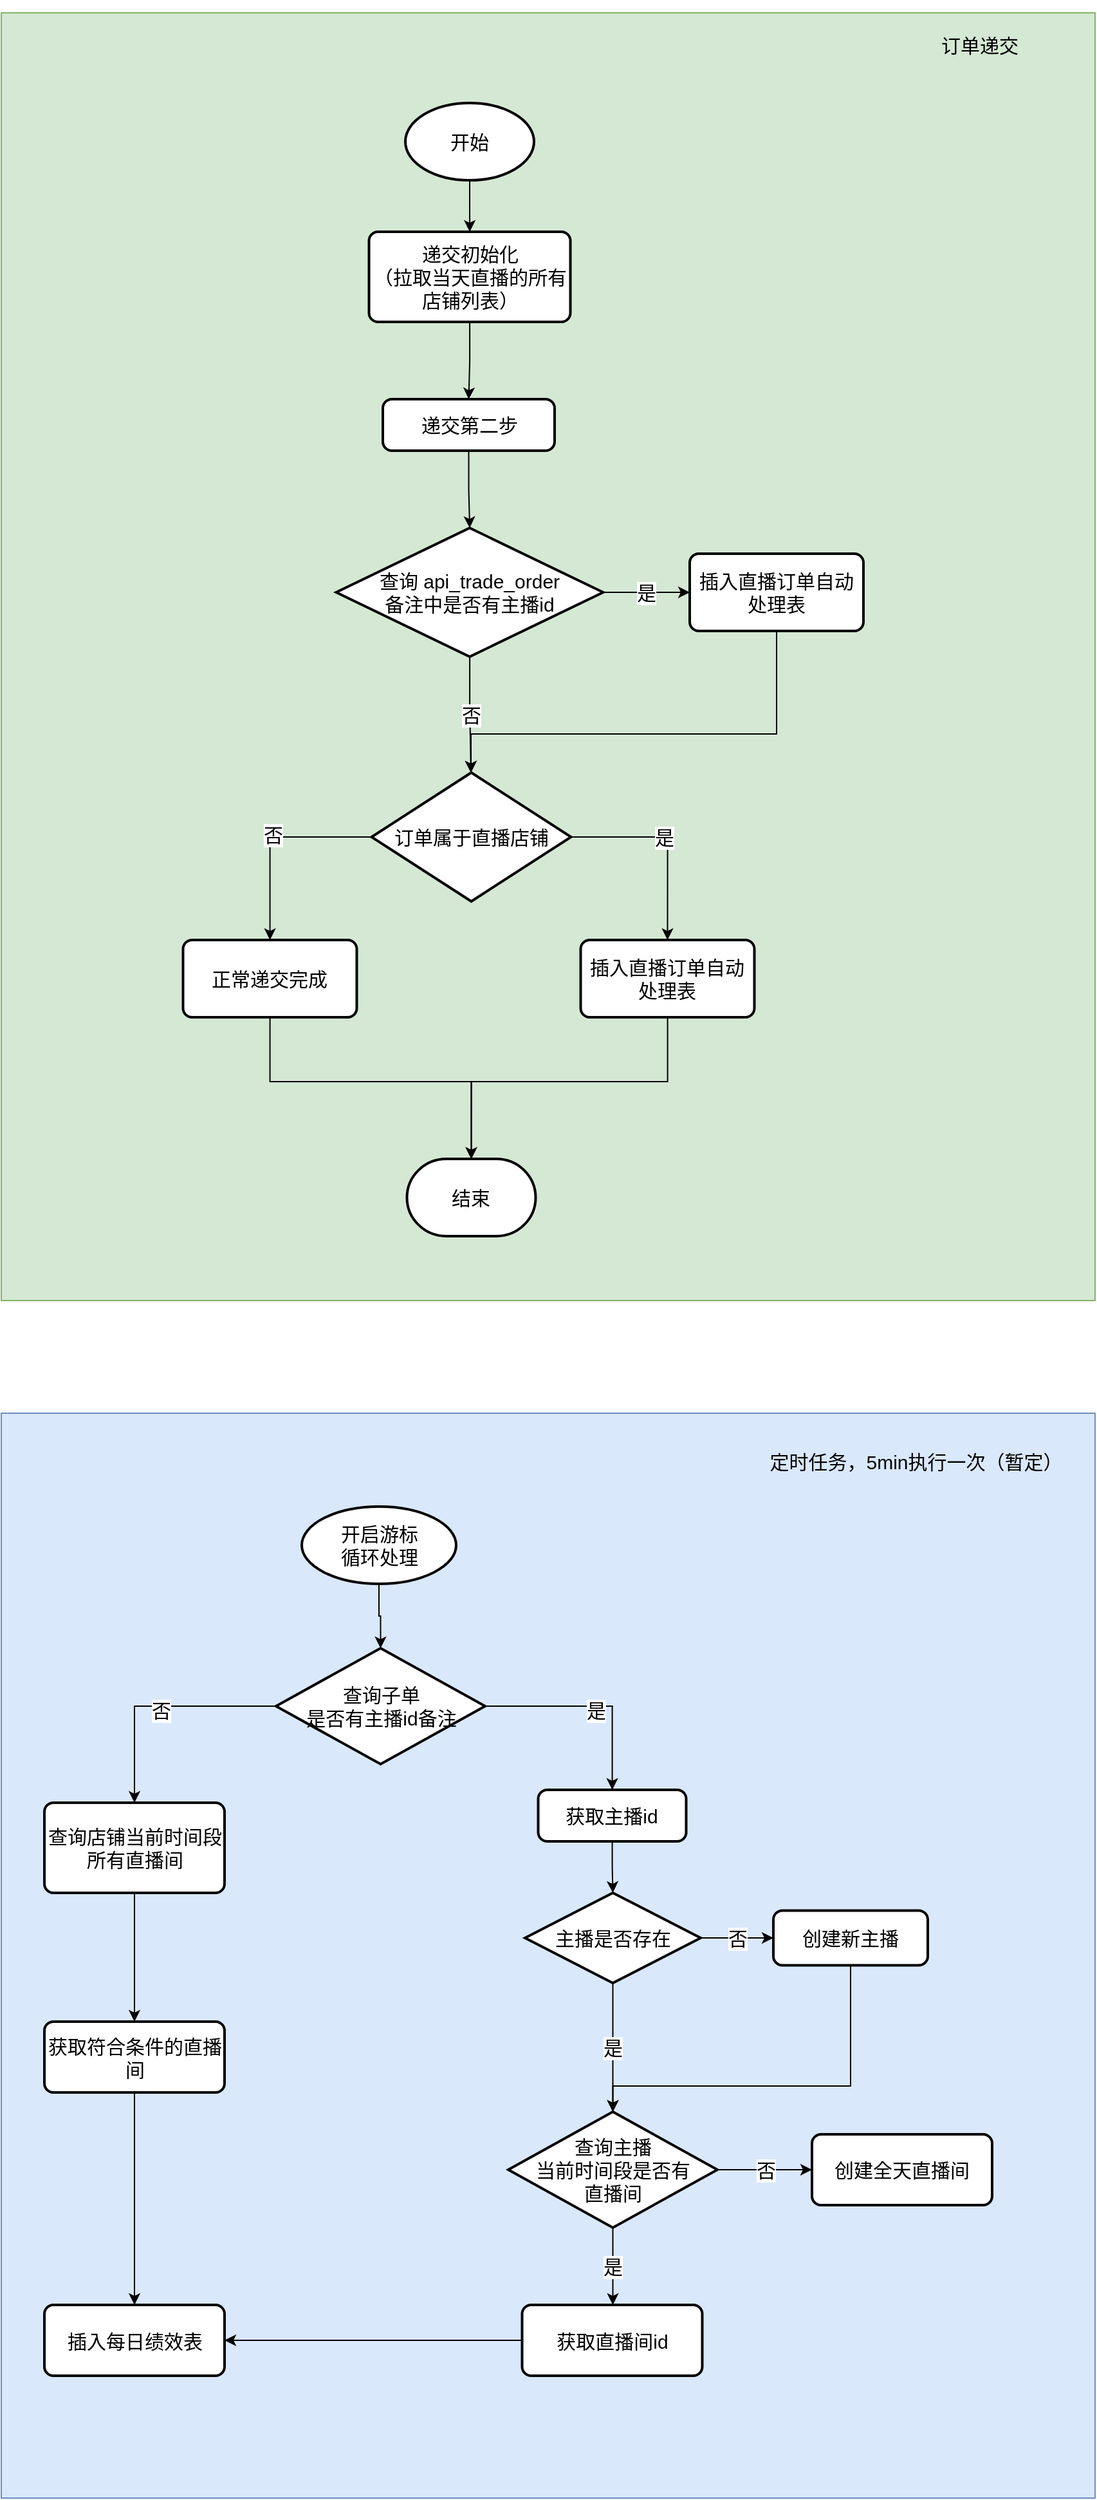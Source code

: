 <mxfile version="17.1.0" type="github">
  <diagram id="m3gFDPZ18lSmyjhxiiTP" name="第 1 页">
    <mxGraphModel dx="1221" dy="2564" grid="1" gridSize="10" guides="1" tooltips="1" connect="1" arrows="1" fold="1" page="1" pageScale="1" pageWidth="1200" pageHeight="1920" math="0" shadow="0">
      <root>
        <mxCell id="0" />
        <mxCell id="1" parent="0" />
        <mxCell id="WvAy2W0lhvSxkWNvfpzA-95" value="" style="whiteSpace=wrap;html=1;fontFamily=Helvetica;fontSize=15;fillColor=#d5e8d4;strokeColor=#82b366;" vertex="1" parent="1">
          <mxGeometry x="160" y="-520" width="850" height="1000" as="geometry" />
        </mxCell>
        <mxCell id="WvAy2W0lhvSxkWNvfpzA-83" value="" style="whiteSpace=wrap;html=1;fontFamily=Helvetica;fontSize=15;fillColor=#dae8fc;strokeColor=#6c8ebf;" vertex="1" parent="1">
          <mxGeometry x="160" y="567.5" width="850" height="842.5" as="geometry" />
        </mxCell>
        <mxCell id="WvAy2W0lhvSxkWNvfpzA-4" value="" style="edgeStyle=orthogonalEdgeStyle;rounded=0;orthogonalLoop=1;jettySize=auto;html=1;fontFamily=Helvetica;fontSize=15;" edge="1" parent="1" source="WvAy2W0lhvSxkWNvfpzA-2" target="WvAy2W0lhvSxkWNvfpzA-3">
          <mxGeometry relative="1" as="geometry" />
        </mxCell>
        <mxCell id="WvAy2W0lhvSxkWNvfpzA-2" value="开始" style="strokeWidth=2;html=1;shape=mxgraph.flowchart.start_1;whiteSpace=wrap;fontFamily=Helvetica;fontSize=15;" vertex="1" parent="1">
          <mxGeometry x="474" y="-450" width="100" height="60" as="geometry" />
        </mxCell>
        <mxCell id="WvAy2W0lhvSxkWNvfpzA-65" value="" style="edgeStyle=orthogonalEdgeStyle;rounded=0;orthogonalLoop=1;jettySize=auto;html=1;fontFamily=Helvetica;fontSize=15;" edge="1" parent="1" source="WvAy2W0lhvSxkWNvfpzA-3" target="WvAy2W0lhvSxkWNvfpzA-5">
          <mxGeometry relative="1" as="geometry" />
        </mxCell>
        <mxCell id="WvAy2W0lhvSxkWNvfpzA-3" value="递交初始化&lt;br style=&quot;font-size: 15px;&quot;&gt;（拉取当天直播的所有店铺列表）" style="rounded=1;whiteSpace=wrap;html=1;absoluteArcSize=1;arcSize=14;strokeWidth=2;fontFamily=Helvetica;fontSize=15;" vertex="1" parent="1">
          <mxGeometry x="445.75" y="-350" width="156.5" height="70" as="geometry" />
        </mxCell>
        <mxCell id="WvAy2W0lhvSxkWNvfpzA-67" value="" style="edgeStyle=orthogonalEdgeStyle;rounded=0;orthogonalLoop=1;jettySize=auto;html=1;fontFamily=Helvetica;fontSize=15;" edge="1" parent="1" source="WvAy2W0lhvSxkWNvfpzA-5" target="WvAy2W0lhvSxkWNvfpzA-66">
          <mxGeometry relative="1" as="geometry" />
        </mxCell>
        <mxCell id="WvAy2W0lhvSxkWNvfpzA-5" value="递交第二步" style="rounded=1;whiteSpace=wrap;html=1;absoluteArcSize=1;arcSize=14;strokeWidth=2;fontFamily=Helvetica;fontSize=15;" vertex="1" parent="1">
          <mxGeometry x="456.5" y="-220" width="133.5" height="40" as="geometry" />
        </mxCell>
        <mxCell id="WvAy2W0lhvSxkWNvfpzA-11" style="edgeStyle=orthogonalEdgeStyle;rounded=0;orthogonalLoop=1;jettySize=auto;html=1;fontFamily=Helvetica;fontSize=15;" edge="1" parent="1" source="WvAy2W0lhvSxkWNvfpzA-7" target="WvAy2W0lhvSxkWNvfpzA-10">
          <mxGeometry relative="1" as="geometry" />
        </mxCell>
        <mxCell id="WvAy2W0lhvSxkWNvfpzA-16" value="否" style="edgeLabel;html=1;align=center;verticalAlign=middle;resizable=0;points=[];fontSize=15;fontFamily=Helvetica;" vertex="1" connectable="0" parent="WvAy2W0lhvSxkWNvfpzA-11">
          <mxGeometry x="-0.023" y="-2" relative="1" as="geometry">
            <mxPoint as="offset" />
          </mxGeometry>
        </mxCell>
        <mxCell id="WvAy2W0lhvSxkWNvfpzA-15" style="edgeStyle=orthogonalEdgeStyle;rounded=0;orthogonalLoop=1;jettySize=auto;html=1;entryX=0.5;entryY=0;entryDx=0;entryDy=0;fontFamily=Helvetica;fontSize=15;" edge="1" parent="1" source="WvAy2W0lhvSxkWNvfpzA-7" target="WvAy2W0lhvSxkWNvfpzA-14">
          <mxGeometry relative="1" as="geometry" />
        </mxCell>
        <mxCell id="WvAy2W0lhvSxkWNvfpzA-17" value="是" style="edgeLabel;html=1;align=center;verticalAlign=middle;resizable=0;points=[];fontSize=15;fontFamily=Helvetica;" vertex="1" connectable="0" parent="WvAy2W0lhvSxkWNvfpzA-15">
          <mxGeometry x="-0.08" relative="1" as="geometry">
            <mxPoint as="offset" />
          </mxGeometry>
        </mxCell>
        <mxCell id="WvAy2W0lhvSxkWNvfpzA-7" value="订单属于直播店铺" style="strokeWidth=2;html=1;shape=mxgraph.flowchart.decision;whiteSpace=wrap;fontFamily=Helvetica;fontSize=15;" vertex="1" parent="1">
          <mxGeometry x="447.75" y="70" width="155" height="100" as="geometry" />
        </mxCell>
        <mxCell id="WvAy2W0lhvSxkWNvfpzA-13" value="" style="edgeStyle=orthogonalEdgeStyle;rounded=0;orthogonalLoop=1;jettySize=auto;html=1;fontFamily=Helvetica;fontSize=15;" edge="1" parent="1" source="WvAy2W0lhvSxkWNvfpzA-10" target="WvAy2W0lhvSxkWNvfpzA-12">
          <mxGeometry relative="1" as="geometry">
            <Array as="points">
              <mxPoint x="369.25" y="310" />
              <mxPoint x="525.25" y="310" />
            </Array>
          </mxGeometry>
        </mxCell>
        <mxCell id="WvAy2W0lhvSxkWNvfpzA-10" value="正常递交完成" style="rounded=1;whiteSpace=wrap;html=1;absoluteArcSize=1;arcSize=14;strokeWidth=2;fontFamily=Helvetica;fontSize=15;" vertex="1" parent="1">
          <mxGeometry x="301.25" y="200" width="135" height="60" as="geometry" />
        </mxCell>
        <mxCell id="WvAy2W0lhvSxkWNvfpzA-12" value="结束" style="strokeWidth=2;html=1;shape=mxgraph.flowchart.terminator;whiteSpace=wrap;fontFamily=Helvetica;fontSize=15;" vertex="1" parent="1">
          <mxGeometry x="475.25" y="370" width="100" height="60" as="geometry" />
        </mxCell>
        <mxCell id="WvAy2W0lhvSxkWNvfpzA-21" style="edgeStyle=orthogonalEdgeStyle;rounded=0;orthogonalLoop=1;jettySize=auto;html=1;entryX=0.5;entryY=0;entryDx=0;entryDy=0;entryPerimeter=0;fontFamily=Helvetica;fontSize=15;" edge="1" parent="1" source="WvAy2W0lhvSxkWNvfpzA-14" target="WvAy2W0lhvSxkWNvfpzA-12">
          <mxGeometry relative="1" as="geometry">
            <Array as="points">
              <mxPoint x="678.25" y="310" />
              <mxPoint x="525.25" y="310" />
            </Array>
          </mxGeometry>
        </mxCell>
        <mxCell id="WvAy2W0lhvSxkWNvfpzA-14" value="插入直播订单自动处理表" style="rounded=1;whiteSpace=wrap;html=1;absoluteArcSize=1;arcSize=14;strokeWidth=2;fontFamily=Helvetica;fontSize=15;" vertex="1" parent="1">
          <mxGeometry x="610.25" y="200" width="135" height="60" as="geometry" />
        </mxCell>
        <mxCell id="WvAy2W0lhvSxkWNvfpzA-23" value="订单递交" style="text;html=1;align=center;verticalAlign=middle;whiteSpace=wrap;rounded=0;fontFamily=Helvetica;fontSize=15;" vertex="1" parent="1">
          <mxGeometry x="850" y="-530" width="140.5" height="70" as="geometry" />
        </mxCell>
        <mxCell id="WvAy2W0lhvSxkWNvfpzA-24" value="定时任务，5min执行一次（暂定）" style="text;html=1;strokeColor=none;fillColor=none;align=center;verticalAlign=middle;whiteSpace=wrap;rounded=0;fontFamily=Helvetica;fontSize=15;" vertex="1" parent="1">
          <mxGeometry x="750.5" y="590" width="240" height="30" as="geometry" />
        </mxCell>
        <mxCell id="WvAy2W0lhvSxkWNvfpzA-35" style="edgeStyle=orthogonalEdgeStyle;rounded=0;orthogonalLoop=1;jettySize=auto;html=1;fontFamily=Helvetica;fontSize=15;" edge="1" parent="1" source="WvAy2W0lhvSxkWNvfpzA-26" target="WvAy2W0lhvSxkWNvfpzA-29">
          <mxGeometry relative="1" as="geometry" />
        </mxCell>
        <mxCell id="WvAy2W0lhvSxkWNvfpzA-37" value="是" style="edgeLabel;html=1;align=center;verticalAlign=middle;resizable=0;points=[];fontSize=15;fontFamily=Helvetica;" vertex="1" connectable="0" parent="WvAy2W0lhvSxkWNvfpzA-35">
          <mxGeometry x="0.042" y="-3" relative="1" as="geometry">
            <mxPoint as="offset" />
          </mxGeometry>
        </mxCell>
        <mxCell id="WvAy2W0lhvSxkWNvfpzA-40" style="edgeStyle=orthogonalEdgeStyle;rounded=0;orthogonalLoop=1;jettySize=auto;html=1;fontFamily=Helvetica;fontSize=15;" edge="1" parent="1" source="WvAy2W0lhvSxkWNvfpzA-26" target="WvAy2W0lhvSxkWNvfpzA-39">
          <mxGeometry relative="1" as="geometry">
            <Array as="points">
              <mxPoint x="263.5" y="795" />
            </Array>
          </mxGeometry>
        </mxCell>
        <mxCell id="WvAy2W0lhvSxkWNvfpzA-41" value="否" style="edgeLabel;html=1;align=center;verticalAlign=middle;resizable=0;points=[];fontSize=15;fontFamily=Helvetica;" vertex="1" connectable="0" parent="WvAy2W0lhvSxkWNvfpzA-40">
          <mxGeometry x="-0.035" y="3" relative="1" as="geometry">
            <mxPoint as="offset" />
          </mxGeometry>
        </mxCell>
        <mxCell id="WvAy2W0lhvSxkWNvfpzA-26" value="查询子单&lt;br&gt;是否有主播id备注" style="strokeWidth=2;html=1;shape=mxgraph.flowchart.decision;whiteSpace=wrap;fontFamily=Helvetica;fontSize=15;" vertex="1" parent="1">
          <mxGeometry x="373.5" y="750" width="162.5" height="90" as="geometry" />
        </mxCell>
        <mxCell id="WvAy2W0lhvSxkWNvfpzA-85" value="" style="edgeStyle=orthogonalEdgeStyle;rounded=0;orthogonalLoop=1;jettySize=auto;html=1;fontFamily=Helvetica;fontSize=15;" edge="1" parent="1" source="WvAy2W0lhvSxkWNvfpzA-29" target="WvAy2W0lhvSxkWNvfpzA-84">
          <mxGeometry relative="1" as="geometry" />
        </mxCell>
        <mxCell id="WvAy2W0lhvSxkWNvfpzA-29" value="获取主播id" style="rounded=1;whiteSpace=wrap;html=1;absoluteArcSize=1;arcSize=14;strokeWidth=2;fontFamily=Helvetica;fontSize=15;" vertex="1" parent="1">
          <mxGeometry x="577.25" y="860" width="115" height="40" as="geometry" />
        </mxCell>
        <mxCell id="WvAy2W0lhvSxkWNvfpzA-31" value="" style="edgeStyle=orthogonalEdgeStyle;rounded=0;orthogonalLoop=1;jettySize=auto;html=1;fontFamily=Helvetica;fontSize=15;" edge="1" parent="1" source="WvAy2W0lhvSxkWNvfpzA-30" target="WvAy2W0lhvSxkWNvfpzA-26">
          <mxGeometry relative="1" as="geometry" />
        </mxCell>
        <mxCell id="WvAy2W0lhvSxkWNvfpzA-30" value="开启游标&lt;br&gt;循环处理" style="strokeWidth=2;html=1;shape=mxgraph.flowchart.start_1;whiteSpace=wrap;fontFamily=Helvetica;fontSize=15;" vertex="1" parent="1">
          <mxGeometry x="393.5" y="640" width="120" height="60" as="geometry" />
        </mxCell>
        <mxCell id="WvAy2W0lhvSxkWNvfpzA-90" value="否" style="edgeStyle=orthogonalEdgeStyle;rounded=0;orthogonalLoop=1;jettySize=auto;html=1;fontFamily=Helvetica;fontSize=15;" edge="1" parent="1" source="WvAy2W0lhvSxkWNvfpzA-38" target="WvAy2W0lhvSxkWNvfpzA-47">
          <mxGeometry relative="1" as="geometry" />
        </mxCell>
        <mxCell id="WvAy2W0lhvSxkWNvfpzA-91" value="是" style="edgeStyle=orthogonalEdgeStyle;rounded=0;orthogonalLoop=1;jettySize=auto;html=1;fontFamily=Helvetica;fontSize=15;" edge="1" parent="1" source="WvAy2W0lhvSxkWNvfpzA-38" target="WvAy2W0lhvSxkWNvfpzA-49">
          <mxGeometry relative="1" as="geometry">
            <Array as="points">
              <mxPoint x="635" y="1220" />
              <mxPoint x="635" y="1220" />
            </Array>
          </mxGeometry>
        </mxCell>
        <mxCell id="WvAy2W0lhvSxkWNvfpzA-38" value="查询主播&lt;br&gt;当前时间段是否有&lt;br&gt;直播间" style="strokeWidth=2;html=1;shape=mxgraph.flowchart.decision;whiteSpace=wrap;fontFamily=Helvetica;fontSize=15;" vertex="1" parent="1">
          <mxGeometry x="554" y="1110" width="162.5" height="90" as="geometry" />
        </mxCell>
        <mxCell id="WvAy2W0lhvSxkWNvfpzA-43" value="" style="edgeStyle=orthogonalEdgeStyle;rounded=0;orthogonalLoop=1;jettySize=auto;html=1;fontFamily=Helvetica;fontSize=15;" edge="1" parent="1" source="WvAy2W0lhvSxkWNvfpzA-39" target="WvAy2W0lhvSxkWNvfpzA-42">
          <mxGeometry relative="1" as="geometry" />
        </mxCell>
        <mxCell id="WvAy2W0lhvSxkWNvfpzA-39" value="查询店铺当前时间段所有直播间" style="rounded=1;whiteSpace=wrap;html=1;absoluteArcSize=1;arcSize=14;strokeWidth=2;fontFamily=Helvetica;fontSize=15;" vertex="1" parent="1">
          <mxGeometry x="193.5" y="870" width="140" height="70" as="geometry" />
        </mxCell>
        <mxCell id="WvAy2W0lhvSxkWNvfpzA-92" style="edgeStyle=orthogonalEdgeStyle;rounded=0;orthogonalLoop=1;jettySize=auto;html=1;fontFamily=Helvetica;fontSize=15;" edge="1" parent="1" source="WvAy2W0lhvSxkWNvfpzA-42" target="WvAy2W0lhvSxkWNvfpzA-44">
          <mxGeometry relative="1" as="geometry" />
        </mxCell>
        <mxCell id="WvAy2W0lhvSxkWNvfpzA-42" value="获取符合条件的直播间" style="rounded=1;whiteSpace=wrap;html=1;absoluteArcSize=1;arcSize=14;strokeWidth=2;fontFamily=Helvetica;fontSize=15;" vertex="1" parent="1">
          <mxGeometry x="193.5" y="1040" width="140" height="55" as="geometry" />
        </mxCell>
        <mxCell id="WvAy2W0lhvSxkWNvfpzA-44" value="插入每日绩效表" style="rounded=1;whiteSpace=wrap;html=1;absoluteArcSize=1;arcSize=14;strokeWidth=2;fontFamily=Helvetica;fontSize=15;" vertex="1" parent="1">
          <mxGeometry x="193.5" y="1260" width="140" height="55" as="geometry" />
        </mxCell>
        <mxCell id="WvAy2W0lhvSxkWNvfpzA-47" value="创建全天直播间" style="rounded=1;whiteSpace=wrap;html=1;absoluteArcSize=1;arcSize=14;strokeWidth=2;fontFamily=Helvetica;fontSize=15;" vertex="1" parent="1">
          <mxGeometry x="790" y="1127.5" width="140" height="55" as="geometry" />
        </mxCell>
        <mxCell id="WvAy2W0lhvSxkWNvfpzA-94" style="edgeStyle=orthogonalEdgeStyle;rounded=0;orthogonalLoop=1;jettySize=auto;html=1;entryX=1;entryY=0.5;entryDx=0;entryDy=0;fontFamily=Helvetica;fontSize=15;" edge="1" parent="1" source="WvAy2W0lhvSxkWNvfpzA-49" target="WvAy2W0lhvSxkWNvfpzA-44">
          <mxGeometry relative="1" as="geometry" />
        </mxCell>
        <mxCell id="WvAy2W0lhvSxkWNvfpzA-49" value="获取直播间id" style="rounded=1;whiteSpace=wrap;html=1;absoluteArcSize=1;arcSize=14;strokeWidth=2;fontFamily=Helvetica;fontSize=15;" vertex="1" parent="1">
          <mxGeometry x="564.75" y="1260" width="140" height="55" as="geometry" />
        </mxCell>
        <mxCell id="WvAy2W0lhvSxkWNvfpzA-70" value="是" style="edgeStyle=orthogonalEdgeStyle;rounded=0;orthogonalLoop=1;jettySize=auto;html=1;fontFamily=Helvetica;fontSize=15;" edge="1" parent="1" source="WvAy2W0lhvSxkWNvfpzA-66" target="WvAy2W0lhvSxkWNvfpzA-69">
          <mxGeometry relative="1" as="geometry">
            <Array as="points">
              <mxPoint x="660" y="-70" />
              <mxPoint x="660" y="-70" />
            </Array>
          </mxGeometry>
        </mxCell>
        <mxCell id="WvAy2W0lhvSxkWNvfpzA-80" value="否" style="edgeStyle=orthogonalEdgeStyle;rounded=0;orthogonalLoop=1;jettySize=auto;html=1;fontFamily=Helvetica;fontSize=15;" edge="1" parent="1" source="WvAy2W0lhvSxkWNvfpzA-66" target="WvAy2W0lhvSxkWNvfpzA-7">
          <mxGeometry relative="1" as="geometry">
            <Array as="points">
              <mxPoint x="525" y="20" />
              <mxPoint x="525" y="20" />
            </Array>
          </mxGeometry>
        </mxCell>
        <mxCell id="WvAy2W0lhvSxkWNvfpzA-66" value="查询 api_trade_order&lt;br&gt;备注中是否有主播id" style="strokeWidth=2;html=1;shape=mxgraph.flowchart.decision;whiteSpace=wrap;fontFamily=Helvetica;fontSize=15;" vertex="1" parent="1">
          <mxGeometry x="420.25" y="-120" width="207.5" height="100" as="geometry" />
        </mxCell>
        <mxCell id="WvAy2W0lhvSxkWNvfpzA-81" style="edgeStyle=orthogonalEdgeStyle;rounded=0;orthogonalLoop=1;jettySize=auto;html=1;fontFamily=Helvetica;fontSize=15;" edge="1" parent="1" source="WvAy2W0lhvSxkWNvfpzA-69" target="WvAy2W0lhvSxkWNvfpzA-7">
          <mxGeometry relative="1" as="geometry">
            <Array as="points">
              <mxPoint x="763" y="40" />
              <mxPoint x="525" y="40" />
            </Array>
          </mxGeometry>
        </mxCell>
        <mxCell id="WvAy2W0lhvSxkWNvfpzA-69" value="插入直播订单自动处理表" style="rounded=1;whiteSpace=wrap;html=1;absoluteArcSize=1;arcSize=14;strokeWidth=2;fontFamily=Helvetica;fontSize=15;" vertex="1" parent="1">
          <mxGeometry x="695" y="-100" width="135" height="60" as="geometry" />
        </mxCell>
        <mxCell id="WvAy2W0lhvSxkWNvfpzA-87" value="否" style="edgeStyle=orthogonalEdgeStyle;rounded=0;orthogonalLoop=1;jettySize=auto;html=1;fontFamily=Helvetica;fontSize=15;" edge="1" parent="1" source="WvAy2W0lhvSxkWNvfpzA-84" target="WvAy2W0lhvSxkWNvfpzA-86">
          <mxGeometry relative="1" as="geometry" />
        </mxCell>
        <mxCell id="WvAy2W0lhvSxkWNvfpzA-88" value="是" style="edgeStyle=orthogonalEdgeStyle;rounded=0;orthogonalLoop=1;jettySize=auto;html=1;fontFamily=Helvetica;fontSize=15;" edge="1" parent="1" source="WvAy2W0lhvSxkWNvfpzA-84" target="WvAy2W0lhvSxkWNvfpzA-38">
          <mxGeometry relative="1" as="geometry" />
        </mxCell>
        <mxCell id="WvAy2W0lhvSxkWNvfpzA-84" value="主播是否存在" style="strokeWidth=2;html=1;shape=mxgraph.flowchart.decision;whiteSpace=wrap;fontFamily=Helvetica;fontSize=15;" vertex="1" parent="1">
          <mxGeometry x="567" y="940" width="136.5" height="70" as="geometry" />
        </mxCell>
        <mxCell id="WvAy2W0lhvSxkWNvfpzA-89" style="edgeStyle=orthogonalEdgeStyle;rounded=0;orthogonalLoop=1;jettySize=auto;html=1;entryX=0.5;entryY=0;entryDx=0;entryDy=0;entryPerimeter=0;fontFamily=Helvetica;fontSize=15;" edge="1" parent="1" source="WvAy2W0lhvSxkWNvfpzA-86" target="WvAy2W0lhvSxkWNvfpzA-38">
          <mxGeometry relative="1" as="geometry">
            <Array as="points">
              <mxPoint x="820" y="1090" />
              <mxPoint x="635" y="1090" />
            </Array>
          </mxGeometry>
        </mxCell>
        <mxCell id="WvAy2W0lhvSxkWNvfpzA-86" value="创建新主播" style="rounded=1;whiteSpace=wrap;html=1;absoluteArcSize=1;arcSize=14;strokeWidth=2;fontFamily=Helvetica;fontSize=15;" vertex="1" parent="1">
          <mxGeometry x="760" y="953.75" width="120" height="42.5" as="geometry" />
        </mxCell>
      </root>
    </mxGraphModel>
  </diagram>
</mxfile>
